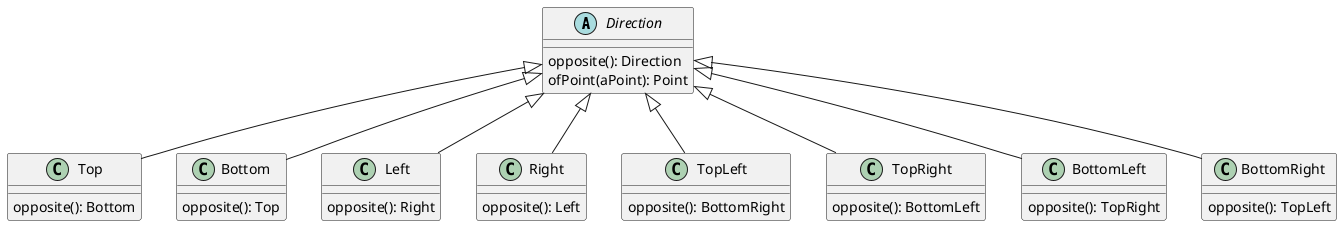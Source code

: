 @startuml Direction
abstract class Direction {
    opposite(): Direction
    ofPoint(aPoint): Point
}
Direction <|-- Top
Direction <|-- Bottom
Direction <|-- Left
Direction <|-- Right
Direction <|-- TopLeft
Direction <|-- TopRight
Direction <|-- BottomLeft
Direction <|-- BottomRight

class Top{
    opposite(): Bottom
}
class Bottom{
    opposite(): Top
}
class Left{
    opposite(): Right
}
class Right{
    opposite(): Left
}
class TopLeft{
    opposite(): BottomRight
}
class TopRight{
    opposite(): BottomLeft
}
class BottomLeft{
    opposite(): TopRight
}
class BottomRight{
    opposite(): TopLeft
}
@enduml